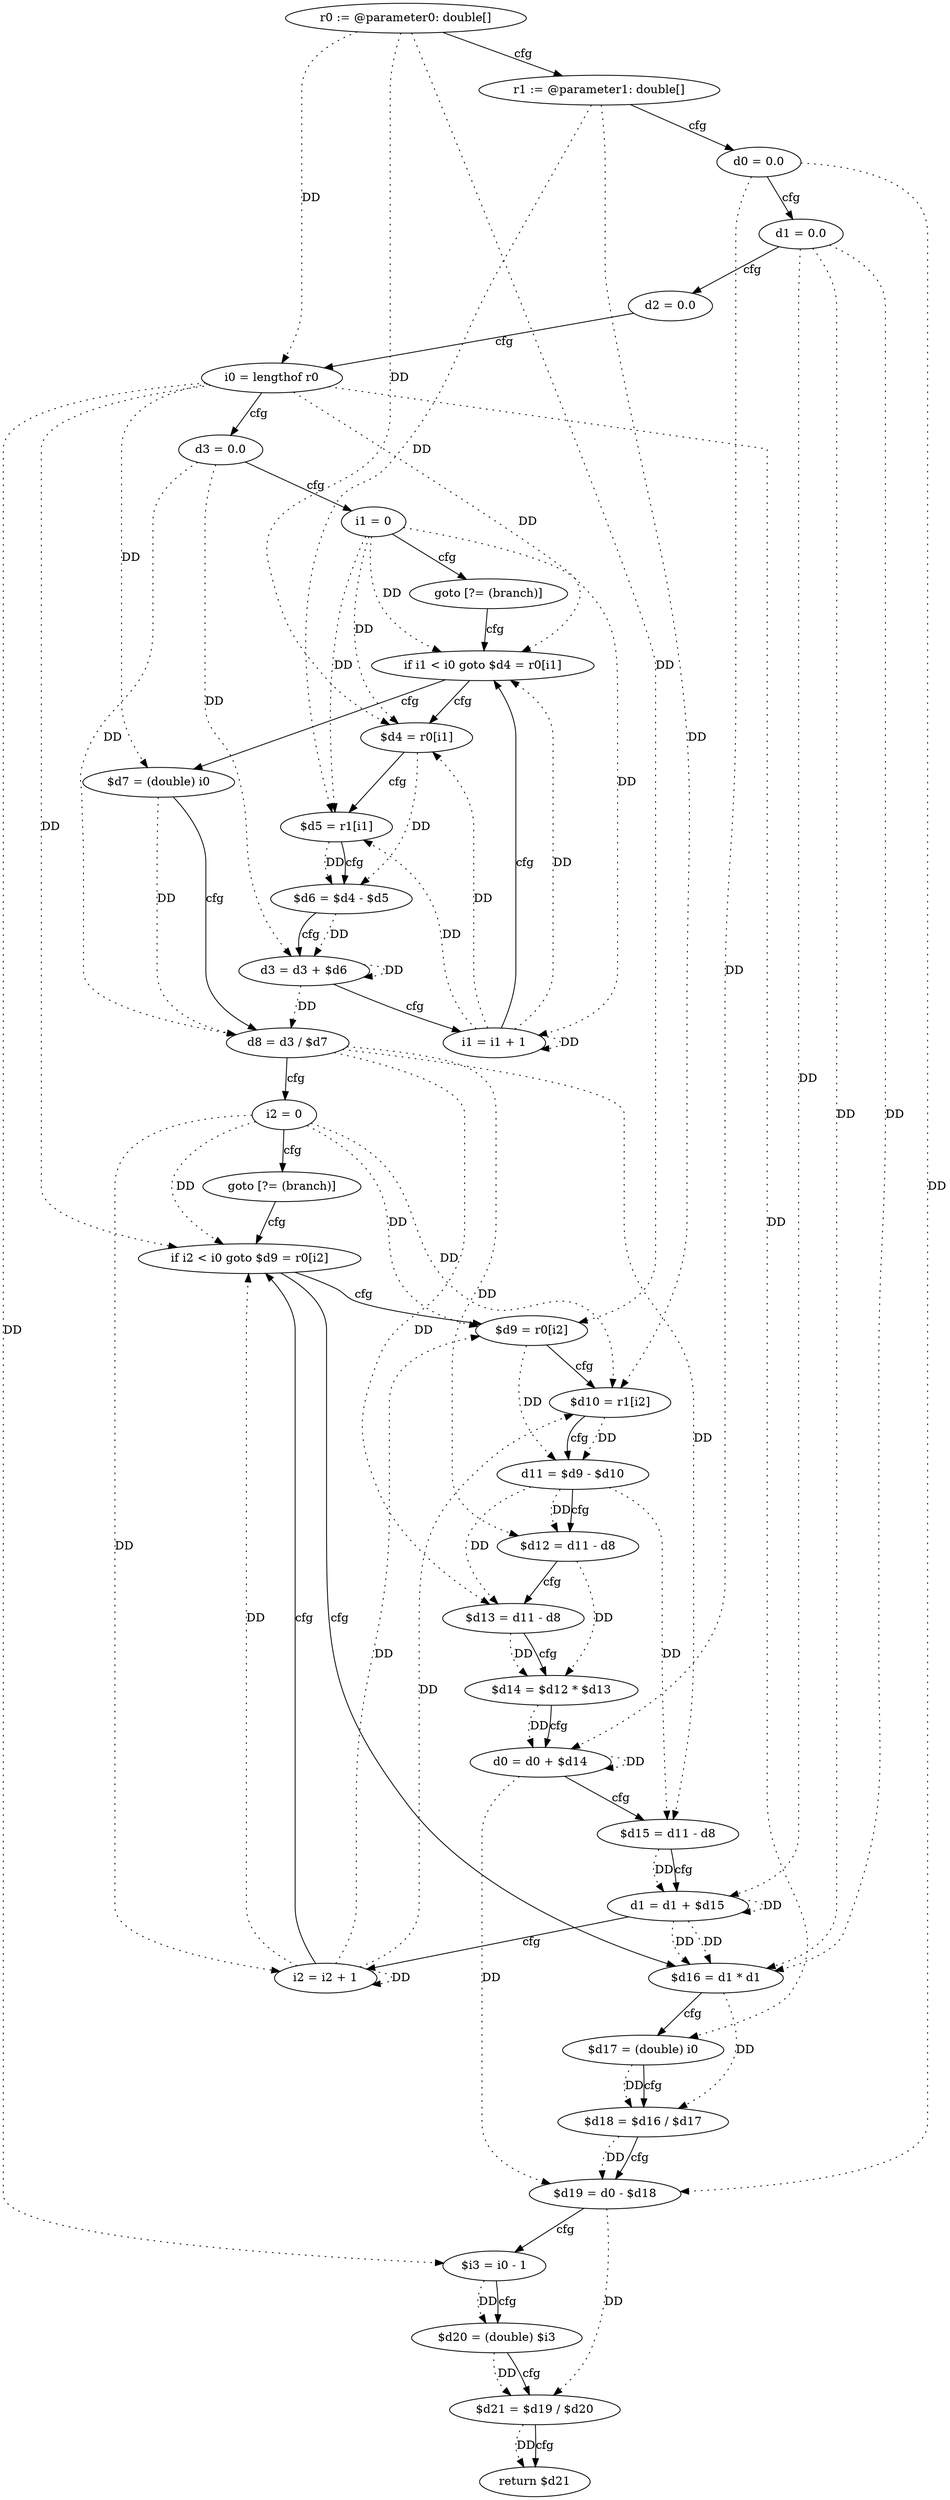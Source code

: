 digraph "varianceDifference" {
    "0" [label="r0 := @parameter0: double[]",];
    "1" [label="r1 := @parameter1: double[]",];
    "2" [label="d0 = 0.0",];
    "3" [label="d1 = 0.0",];
    "4" [label="d2 = 0.0",];
    "5" [label="i0 = lengthof r0",];
    "6" [label="d3 = 0.0",];
    "7" [label="i1 = 0",];
    "8" [label="goto [?= (branch)]",];
    "9" [label="$d4 = r0[i1]",];
    "10" [label="$d5 = r1[i1]",];
    "11" [label="$d6 = $d4 - $d5",];
    "12" [label="d3 = d3 + $d6",];
    "13" [label="i1 = i1 + 1",];
    "14" [label="if i1 < i0 goto $d4 = r0[i1]",];
    "15" [label="$d7 = (double) i0",];
    "16" [label="d8 = d3 / $d7",];
    "17" [label="i2 = 0",];
    "18" [label="goto [?= (branch)]",];
    "19" [label="$d9 = r0[i2]",];
    "20" [label="$d10 = r1[i2]",];
    "21" [label="d11 = $d9 - $d10",];
    "22" [label="$d12 = d11 - d8",];
    "23" [label="$d13 = d11 - d8",];
    "24" [label="$d14 = $d12 * $d13",];
    "25" [label="d0 = d0 + $d14",];
    "26" [label="$d15 = d11 - d8",];
    "27" [label="d1 = d1 + $d15",];
    "28" [label="i2 = i2 + 1",];
    "29" [label="if i2 < i0 goto $d9 = r0[i2]",];
    "30" [label="$d16 = d1 * d1",];
    "31" [label="$d17 = (double) i0",];
    "32" [label="$d18 = $d16 / $d17",];
    "33" [label="$d19 = d0 - $d18",];
    "34" [label="$i3 = i0 - 1",];
    "35" [label="$d20 = (double) $i3",];
    "36" [label="$d21 = $d19 / $d20",];
    "37" [label="return $d21",];
    "0"->"5" [label="DD",style=dotted,];
    "0"->"9" [label="DD",style=dotted,];
    "0"->"19" [label="DD",style=dotted,];
    "1"->"10" [label="DD",style=dotted,];
    "1"->"20" [label="DD",style=dotted,];
    "2"->"25" [label="DD",style=dotted,];
    "2"->"33" [label="DD",style=dotted,];
    "3"->"27" [label="DD",style=dotted,];
    "3"->"30" [label="DD",style=dotted,];
    "3"->"30" [label="DD",style=dotted,];
    "5"->"14" [label="DD",style=dotted,];
    "5"->"15" [label="DD",style=dotted,];
    "5"->"29" [label="DD",style=dotted,];
    "5"->"31" [label="DD",style=dotted,];
    "5"->"34" [label="DD",style=dotted,];
    "6"->"12" [label="DD",style=dotted,];
    "6"->"16" [label="DD",style=dotted,];
    "7"->"9" [label="DD",style=dotted,];
    "7"->"10" [label="DD",style=dotted,];
    "7"->"13" [label="DD",style=dotted,];
    "7"->"14" [label="DD",style=dotted,];
    "9"->"11" [label="DD",style=dotted,];
    "10"->"11" [label="DD",style=dotted,];
    "11"->"12" [label="DD",style=dotted,];
    "12"->"12" [label="DD",style=dotted,];
    "12"->"16" [label="DD",style=dotted,];
    "13"->"9" [label="DD",style=dotted,];
    "13"->"10" [label="DD",style=dotted,];
    "13"->"13" [label="DD",style=dotted,];
    "13"->"14" [label="DD",style=dotted,];
    "15"->"16" [label="DD",style=dotted,];
    "16"->"22" [label="DD",style=dotted,];
    "16"->"23" [label="DD",style=dotted,];
    "16"->"26" [label="DD",style=dotted,];
    "17"->"19" [label="DD",style=dotted,];
    "17"->"20" [label="DD",style=dotted,];
    "17"->"28" [label="DD",style=dotted,];
    "17"->"29" [label="DD",style=dotted,];
    "19"->"21" [label="DD",style=dotted,];
    "20"->"21" [label="DD",style=dotted,];
    "21"->"22" [label="DD",style=dotted,];
    "21"->"23" [label="DD",style=dotted,];
    "21"->"26" [label="DD",style=dotted,];
    "22"->"24" [label="DD",style=dotted,];
    "23"->"24" [label="DD",style=dotted,];
    "24"->"25" [label="DD",style=dotted,];
    "25"->"25" [label="DD",style=dotted,];
    "25"->"33" [label="DD",style=dotted,];
    "26"->"27" [label="DD",style=dotted,];
    "27"->"27" [label="DD",style=dotted,];
    "27"->"30" [label="DD",style=dotted,];
    "27"->"30" [label="DD",style=dotted,];
    "28"->"19" [label="DD",style=dotted,];
    "28"->"20" [label="DD",style=dotted,];
    "28"->"28" [label="DD",style=dotted,];
    "28"->"29" [label="DD",style=dotted,];
    "30"->"32" [label="DD",style=dotted,];
    "31"->"32" [label="DD",style=dotted,];
    "32"->"33" [label="DD",style=dotted,];
    "33"->"36" [label="DD",style=dotted,];
    "34"->"35" [label="DD",style=dotted,];
    "35"->"36" [label="DD",style=dotted,];
    "36"->"37" [label="DD",style=dotted,];
    "0"->"1" [label="cfg",];
    "1"->"2" [label="cfg",];
    "2"->"3" [label="cfg",];
    "3"->"4" [label="cfg",];
    "4"->"5" [label="cfg",];
    "5"->"6" [label="cfg",];
    "6"->"7" [label="cfg",];
    "7"->"8" [label="cfg",];
    "8"->"14" [label="cfg",];
    "9"->"10" [label="cfg",];
    "10"->"11" [label="cfg",];
    "11"->"12" [label="cfg",];
    "12"->"13" [label="cfg",];
    "13"->"14" [label="cfg",];
    "14"->"15" [label="cfg",];
    "14"->"9" [label="cfg",];
    "15"->"16" [label="cfg",];
    "16"->"17" [label="cfg",];
    "17"->"18" [label="cfg",];
    "18"->"29" [label="cfg",];
    "19"->"20" [label="cfg",];
    "20"->"21" [label="cfg",];
    "21"->"22" [label="cfg",];
    "22"->"23" [label="cfg",];
    "23"->"24" [label="cfg",];
    "24"->"25" [label="cfg",];
    "25"->"26" [label="cfg",];
    "26"->"27" [label="cfg",];
    "27"->"28" [label="cfg",];
    "28"->"29" [label="cfg",];
    "29"->"30" [label="cfg",];
    "29"->"19" [label="cfg",];
    "30"->"31" [label="cfg",];
    "31"->"32" [label="cfg",];
    "32"->"33" [label="cfg",];
    "33"->"34" [label="cfg",];
    "34"->"35" [label="cfg",];
    "35"->"36" [label="cfg",];
    "36"->"37" [label="cfg",];
}

